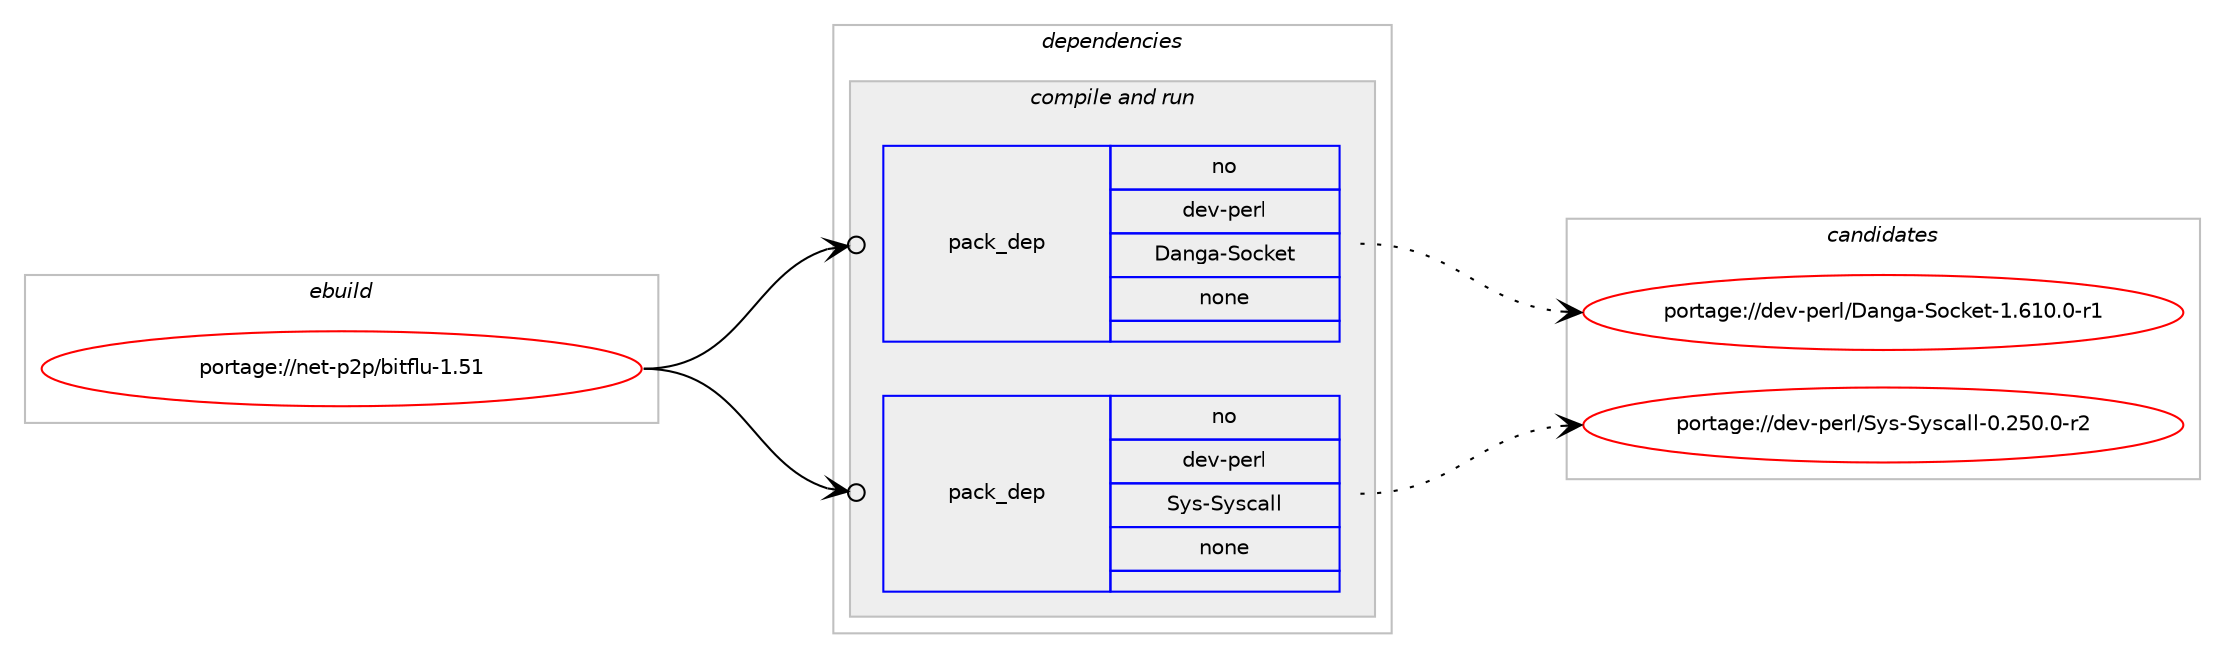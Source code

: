digraph prolog {

# *************
# Graph options
# *************

newrank=true;
concentrate=true;
compound=true;
graph [rankdir=LR,fontname=Helvetica,fontsize=10,ranksep=1.5];#, ranksep=2.5, nodesep=0.2];
edge  [arrowhead=vee];
node  [fontname=Helvetica,fontsize=10];

# **********
# The ebuild
# **********

subgraph cluster_leftcol {
color=gray;
rank=same;
label=<<i>ebuild</i>>;
id [label="portage://net-p2p/bitflu-1.51", color=red, width=4, href="../net-p2p/bitflu-1.51.svg"];
}

# ****************
# The dependencies
# ****************

subgraph cluster_midcol {
color=gray;
label=<<i>dependencies</i>>;
subgraph cluster_compile {
fillcolor="#eeeeee";
style=filled;
label=<<i>compile</i>>;
}
subgraph cluster_compileandrun {
fillcolor="#eeeeee";
style=filled;
label=<<i>compile and run</i>>;
subgraph pack273388 {
dependency372938 [label=<<TABLE BORDER="0" CELLBORDER="1" CELLSPACING="0" CELLPADDING="4" WIDTH="220"><TR><TD ROWSPAN="6" CELLPADDING="30">pack_dep</TD></TR><TR><TD WIDTH="110">no</TD></TR><TR><TD>dev-perl</TD></TR><TR><TD>Danga-Socket</TD></TR><TR><TD>none</TD></TR><TR><TD></TD></TR></TABLE>>, shape=none, color=blue];
}
id:e -> dependency372938:w [weight=20,style="solid",arrowhead="odotvee"];
subgraph pack273389 {
dependency372939 [label=<<TABLE BORDER="0" CELLBORDER="1" CELLSPACING="0" CELLPADDING="4" WIDTH="220"><TR><TD ROWSPAN="6" CELLPADDING="30">pack_dep</TD></TR><TR><TD WIDTH="110">no</TD></TR><TR><TD>dev-perl</TD></TR><TR><TD>Sys-Syscall</TD></TR><TR><TD>none</TD></TR><TR><TD></TD></TR></TABLE>>, shape=none, color=blue];
}
id:e -> dependency372939:w [weight=20,style="solid",arrowhead="odotvee"];
}
subgraph cluster_run {
fillcolor="#eeeeee";
style=filled;
label=<<i>run</i>>;
}
}

# **************
# The candidates
# **************

subgraph cluster_choices {
rank=same;
color=gray;
label=<<i>candidates</i>>;

subgraph choice273388 {
color=black;
nodesep=1;
choiceportage100101118451121011141084768971101039745831119910710111645494654494846484511449 [label="portage://dev-perl/Danga-Socket-1.610.0-r1", color=red, width=4,href="../dev-perl/Danga-Socket-1.610.0-r1.svg"];
dependency372938:e -> choiceportage100101118451121011141084768971101039745831119910710111645494654494846484511449:w [style=dotted,weight="100"];
}
subgraph choice273389 {
color=black;
nodesep=1;
choiceportage1001011184511210111410847831211154583121115999710810845484650534846484511450 [label="portage://dev-perl/Sys-Syscall-0.250.0-r2", color=red, width=4,href="../dev-perl/Sys-Syscall-0.250.0-r2.svg"];
dependency372939:e -> choiceportage1001011184511210111410847831211154583121115999710810845484650534846484511450:w [style=dotted,weight="100"];
}
}

}
